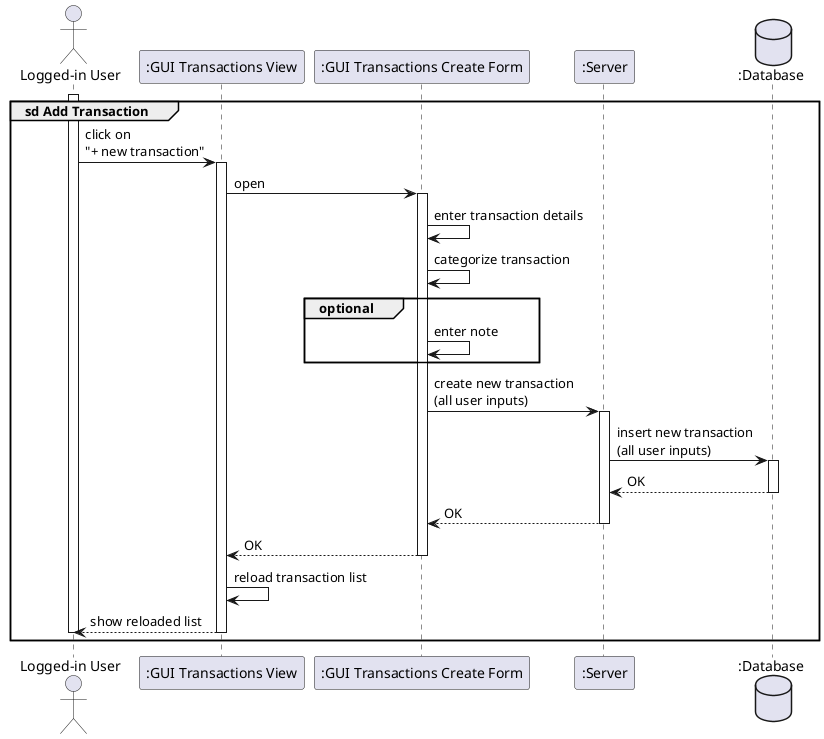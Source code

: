 @startuml

actor "Logged-in User" as user
participant ":GUI Transactions View" as gui
participant ":GUI Transactions Create Form" as create

participant ":Server" as server
database ":Database" as database

group sd Add Transaction
    activate user
    user -> gui++ : click on\n"+ new transaction"
        gui -> create++ : open
            create -> create : enter transaction details
            create -> create : categorize transaction
            group optional
            create -> create : enter note
            end
            create -> server++ : create new transaction\n(all user inputs)
                server -> database++ : insert new transaction \n(all user inputs)
                return OK
            return OK
        return OK
        gui -> gui : reload transaction list
    return show reloaded list
    deactivate user
end

@enduml